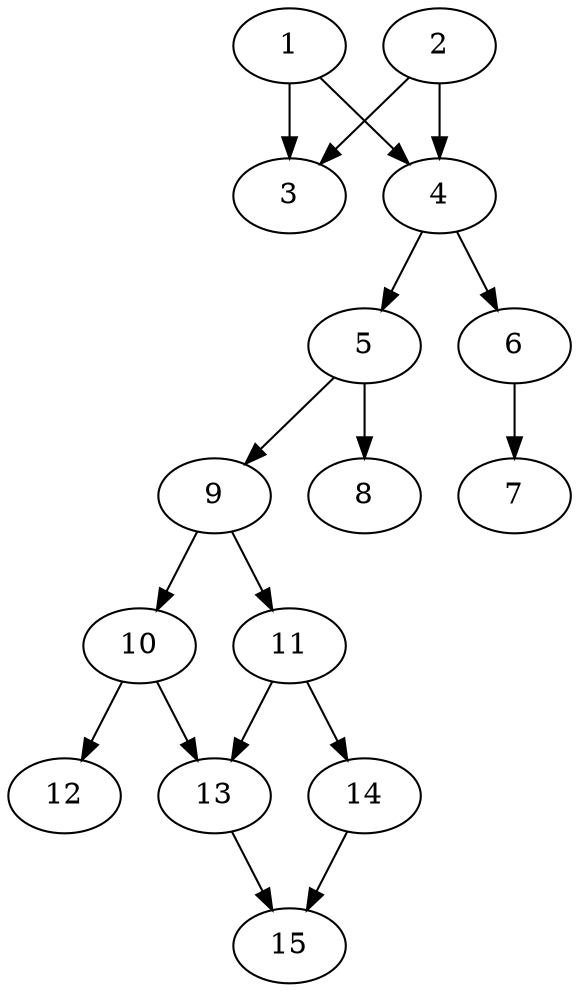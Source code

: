 // DAG automatically generated by daggen at Thu Oct  3 13:59:27 2019
// ./daggen --dot -n 15 --ccr 0.5 --fat 0.5 --regular 0.7 --density 0.6 --mindata 5242880 --maxdata 52428800 
digraph G {
  1 [size="89577472", alpha="0.13", expect_size="44788736"] 
  1 -> 3 [size ="44788736"]
  1 -> 4 [size ="44788736"]
  2 [size="100341760", alpha="0.10", expect_size="50170880"] 
  2 -> 3 [size ="50170880"]
  2 -> 4 [size ="50170880"]
  3 [size="13715456", alpha="0.05", expect_size="6857728"] 
  4 [size="75382784", alpha="0.17", expect_size="37691392"] 
  4 -> 5 [size ="37691392"]
  4 -> 6 [size ="37691392"]
  5 [size="92176384", alpha="0.08", expect_size="46088192"] 
  5 -> 8 [size ="46088192"]
  5 -> 9 [size ="46088192"]
  6 [size="69296128", alpha="0.08", expect_size="34648064"] 
  6 -> 7 [size ="34648064"]
  7 [size="69111808", alpha="0.10", expect_size="34555904"] 
  8 [size="69609472", alpha="0.06", expect_size="34804736"] 
  9 [size="95201280", alpha="0.11", expect_size="47600640"] 
  9 -> 10 [size ="47600640"]
  9 -> 11 [size ="47600640"]
  10 [size="66480128", alpha="0.10", expect_size="33240064"] 
  10 -> 12 [size ="33240064"]
  10 -> 13 [size ="33240064"]
  11 [size="54720512", alpha="0.11", expect_size="27360256"] 
  11 -> 13 [size ="27360256"]
  11 -> 14 [size ="27360256"]
  12 [size="20908032", alpha="0.02", expect_size="10454016"] 
  13 [size="67770368", alpha="0.10", expect_size="33885184"] 
  13 -> 15 [size ="33885184"]
  14 [size="89315328", alpha="0.06", expect_size="44657664"] 
  14 -> 15 [size ="44657664"]
  15 [size="73598976", alpha="0.11", expect_size="36799488"] 
}
